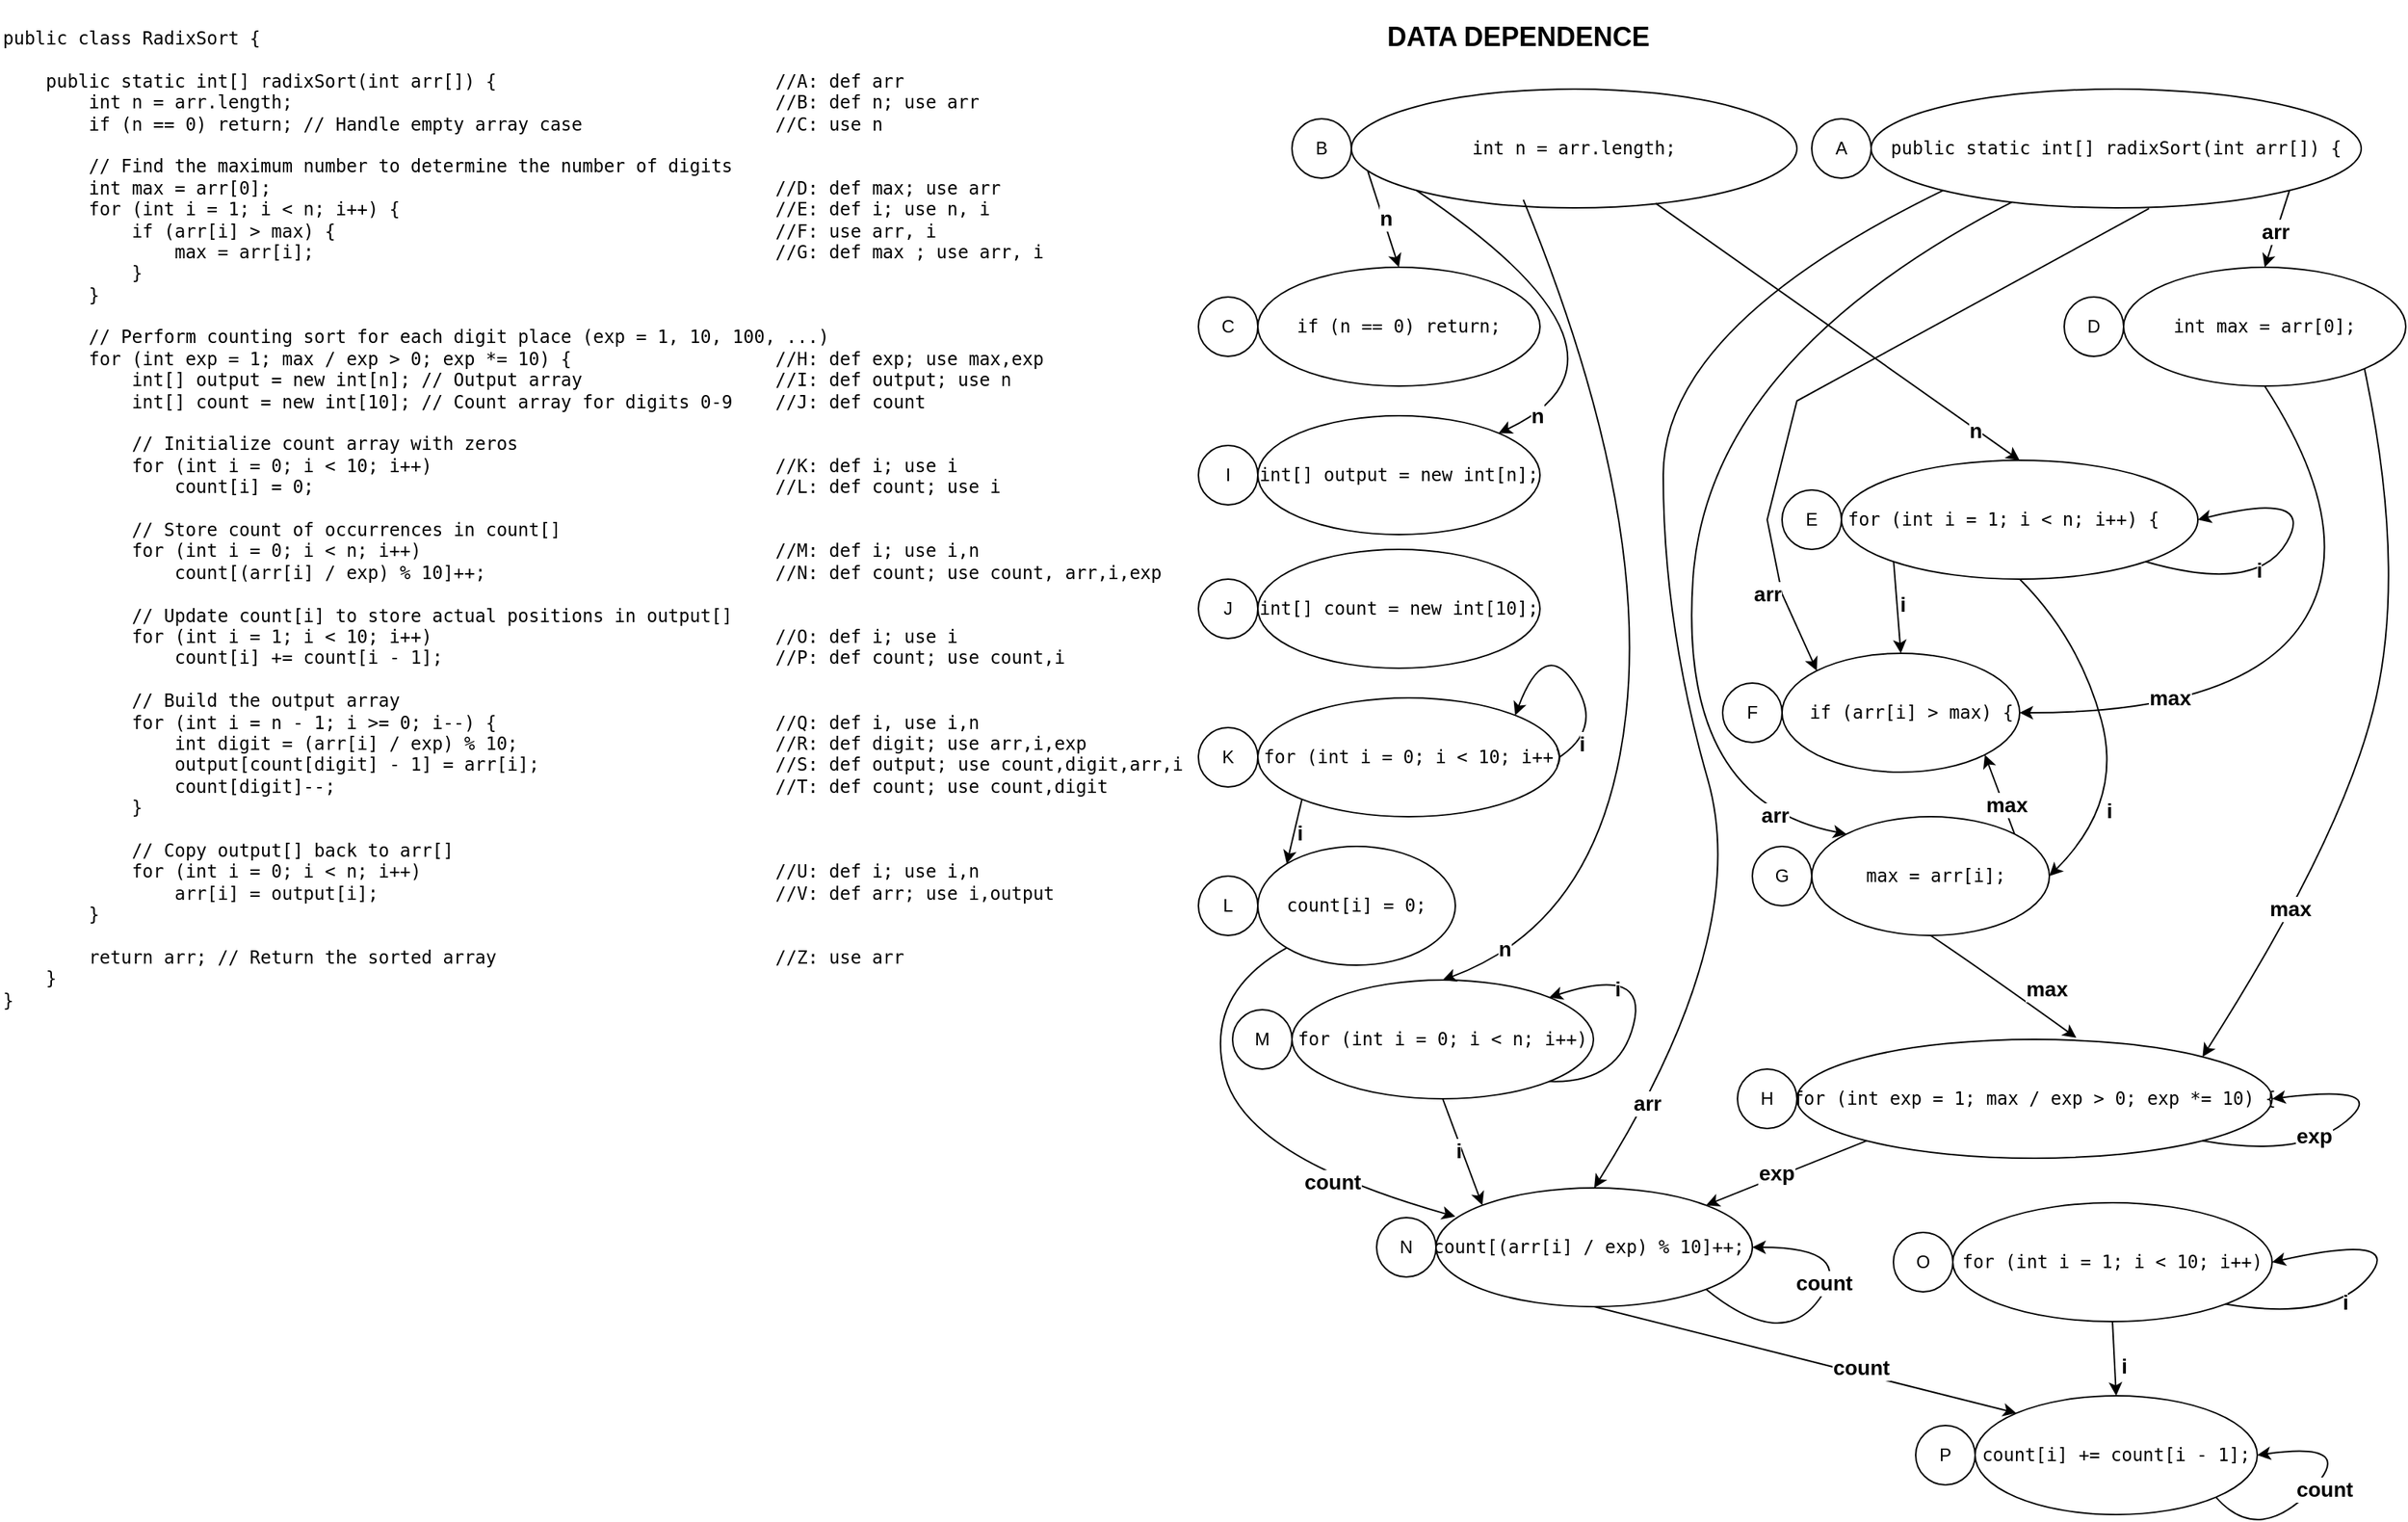 <mxfile version="26.2.3">
  <diagram name="Pagina-1" id="IpRWa3jcy0147Zh6d9rQ">
    <mxGraphModel dx="1680" dy="916" grid="1" gridSize="10" guides="1" tooltips="1" connect="1" arrows="1" fold="1" page="1" pageScale="1" pageWidth="827" pageHeight="1169" math="0" shadow="0">
      <root>
        <mxCell id="0" />
        <mxCell id="1" parent="0" />
        <mxCell id="yl5XS7yj3IDsIzwmvnov-1" value="&lt;pre id=&quot;yui_3_18_1_1_1743842538325_100&quot;&gt;&lt;code class=&quot;language-java&quot;&gt;public class RadixSort {&lt;br&gt;&lt;br&gt;    public static int[] radixSort(int arr[]) {&lt;span style=&quot;white-space: pre;&quot;&gt;&#x9;&lt;/span&gt;&lt;span style=&quot;white-space: pre;&quot;&gt;&#x9;&lt;/span&gt;&lt;span style=&quot;white-space: pre;&quot;&gt;&#x9;&lt;/span&gt;&lt;span style=&quot;white-space: pre;&quot;&gt;&#x9;&lt;/span&gt;//A: def arr&lt;br&gt;        int n = arr.length;&lt;span style=&quot;white-space: pre;&quot;&gt;&#x9;&lt;/span&gt;&lt;span style=&quot;white-space: pre;&quot;&gt;&#x9;&lt;span style=&quot;white-space: pre;&quot;&gt;&#x9;&lt;/span&gt;&lt;/span&gt;&lt;span style=&quot;white-space: pre;&quot;&gt;&#x9;&lt;/span&gt;&lt;span style=&quot;white-space: pre;&quot;&gt;&#x9;&lt;/span&gt;&lt;span style=&quot;white-space: pre;&quot;&gt;&#x9;&lt;/span&gt;&lt;span style=&quot;white-space: pre;&quot;&gt;//B: def n; use arr&lt;/span&gt;&lt;br&gt;        if (n == 0) return; // Handle empty array case&lt;span style=&quot;white-space: pre;&quot;&gt;&#x9;&lt;/span&gt;&lt;span style=&quot;white-space: pre;&quot;&gt;&#x9;&lt;/span&gt;&lt;span style=&quot;white-space: pre;&quot;&gt;&#x9;&lt;/span&gt;//C: use n&lt;br&gt;&lt;br&gt;        // Find the maximum number to determine the number of digits&lt;br&gt;        int max = arr[0];&lt;span style=&quot;white-space: pre;&quot;&gt;&#x9;&lt;/span&gt;&lt;span style=&quot;white-space: pre;&quot;&gt;&#x9;&lt;/span&gt;&lt;span style=&quot;white-space: pre;&quot;&gt;&#x9;&lt;/span&gt;&lt;span style=&quot;white-space: pre;&quot;&gt;&#x9;&lt;/span&gt;&lt;span style=&quot;white-space: pre;&quot;&gt;&#x9;&lt;/span&gt;&lt;span style=&quot;white-space: pre;&quot;&gt;&#x9;//&lt;/span&gt;D: def max; use arr&lt;br&gt;        for (int i = 1; i &amp;lt; n; i++) {&lt;span style=&quot;white-space: pre;&quot;&gt;&#x9;&lt;/span&gt;&lt;span style=&quot;white-space: pre;&quot;&gt;&#x9;&lt;/span&gt;&lt;span style=&quot;white-space: pre;&quot;&gt;&#x9;&lt;/span&gt;&lt;span style=&quot;white-space: pre;&quot;&gt;&#x9;&lt;/span&gt;&lt;span style=&quot;white-space: pre;&quot;&gt;&#x9;&lt;/span&gt;//E: def i; use n, i&lt;br&gt;            if (arr[i] &amp;gt; max) {&lt;span style=&quot;white-space: pre;&quot;&gt;&#x9;&lt;/span&gt;&lt;span style=&quot;white-space: pre;&quot;&gt;&#x9;&lt;/span&gt;&lt;span style=&quot;white-space: pre;&quot;&gt;&#x9;&lt;/span&gt;&lt;span style=&quot;white-space: pre;&quot;&gt;&#x9;&lt;/span&gt;&lt;span style=&quot;white-space: pre;&quot;&gt;&#x9;&lt;/span&gt;&lt;span style=&quot;white-space: pre;&quot;&gt;&#x9;&lt;/span&gt;//F: use arr, i&lt;br&gt;                max = arr[i];&lt;span style=&quot;white-space: pre;&quot;&gt;&#x9;&lt;/span&gt;&lt;span style=&quot;white-space: pre;&quot;&gt;&#x9;&lt;/span&gt;&lt;span style=&quot;white-space: pre;&quot;&gt;&#x9;&lt;/span&gt;&lt;span style=&quot;white-space: pre;&quot;&gt;&#x9;&lt;/span&gt;&lt;span style=&quot;white-space: pre;&quot;&gt;&#x9;&lt;/span&gt;&lt;span style=&quot;white-space: pre;&quot;&gt;&#x9;&lt;/span&gt;//G: def max ; use arr, i&lt;br&gt;            }&lt;br&gt;        }&lt;br&gt;&lt;br&gt;        // Perform counting sort for each digit place (exp = 1, 10, 100, ...)&lt;br&gt;        for (int exp = 1; max / exp &amp;gt; 0; exp *= 10) {&lt;span style=&quot;white-space: pre;&quot;&gt;&#x9;&lt;/span&gt;&lt;span style=&quot;white-space: pre;&quot;&gt;&#x9;&lt;/span&gt;&lt;span style=&quot;white-space: pre;&quot;&gt;&#x9;&lt;/span&gt;&lt;span style=&quot;white-space: pre;&quot;&gt;//&lt;/span&gt;H: def exp; use max,exp&lt;br&gt;            int[] output = new int[n]; // Output array&lt;span style=&quot;white-space: pre;&quot;&gt;&#x9;&lt;/span&gt;&lt;span style=&quot;white-space: pre;&quot;&gt;&#x9;&lt;/span&gt;&lt;span style=&quot;white-space: pre;&quot;&gt;&#x9;&lt;/span&gt;//I: def output; use n&lt;br&gt;            int[] count = new int[10]; // Count array for digits 0-9&lt;span style=&quot;white-space: pre;&quot;&gt;&#x9;&lt;/span&gt;//J: def count&lt;br&gt;&lt;br&gt;            // Initialize count array with zeros&lt;br&gt;            for (int i = 0; i &amp;lt; 10; i++)&lt;span style=&quot;white-space: pre;&quot;&gt;&#x9;&lt;/span&gt;&lt;span style=&quot;white-space: pre;&quot;&gt;&#x9;&lt;/span&gt;&lt;span style=&quot;white-space: pre;&quot;&gt;&#x9;&lt;/span&gt;&lt;span style=&quot;white-space: pre;&quot;&gt;&#x9;&lt;/span&gt;//K: def i; use i&lt;br&gt;                count[i] = 0;&lt;span style=&quot;white-space: pre;&quot;&gt;&#x9;&lt;/span&gt;&lt;span style=&quot;white-space: pre;&quot;&gt;&#x9;&lt;/span&gt;&lt;span style=&quot;white-space: pre;&quot;&gt;&#x9;&lt;/span&gt;&lt;span style=&quot;white-space: pre;&quot;&gt;&#x9;&lt;/span&gt;&lt;span style=&quot;white-space: pre;&quot;&gt;&#x9;&lt;/span&gt;&lt;span style=&quot;white-space: pre;&quot;&gt;&#x9;&lt;/span&gt;//L: def count; use i&lt;br&gt;&lt;br&gt;            // Store count of occurrences in count[]&lt;br&gt;            for (int i = 0; i &amp;lt; n; i++)&lt;span style=&quot;white-space: pre;&quot;&gt;&#x9;&lt;/span&gt;&lt;span style=&quot;white-space: pre;&quot;&gt;&#x9;&lt;/span&gt;&lt;span style=&quot;white-space: pre;&quot;&gt;&#x9;&lt;/span&gt;&lt;span style=&quot;white-space: pre;&quot;&gt;&#x9;&lt;/span&gt;&lt;span style=&quot;white-space: pre;&quot;&gt;&#x9;&lt;/span&gt;//M: def i; use i,n&lt;br&gt;                count[(arr[i] / exp) % 10]++;&lt;span style=&quot;white-space: pre;&quot;&gt;&#x9;&lt;/span&gt;&lt;span style=&quot;white-space: pre;&quot;&gt;&#x9;&lt;/span&gt;&lt;span style=&quot;white-space: pre;&quot;&gt;&#x9;&lt;/span&gt;&lt;span style=&quot;white-space: pre;&quot;&gt;&#x9;&lt;/span&gt;//N: def count; use count, arr,i,exp&lt;br&gt;&lt;br&gt;            // Update count[i] to store actual positions in output[]&lt;br&gt;            for (int i = 1; i &amp;lt; 10; i++)&lt;span style=&quot;white-space: pre;&quot;&gt;&#x9;&lt;/span&gt;&lt;span style=&quot;white-space: pre;&quot;&gt;&#x9;&lt;/span&gt;&lt;span style=&quot;white-space: pre;&quot;&gt;&#x9;&lt;/span&gt;&lt;span style=&quot;white-space: pre;&quot;&gt;&#x9;&lt;/span&gt;//O: def i; use i&lt;br&gt;                count[i] += count[i - 1];&lt;span style=&quot;white-space: pre;&quot;&gt;&#x9;&lt;/span&gt;&lt;span style=&quot;white-space: pre;&quot;&gt;&#x9;&lt;/span&gt;&lt;span style=&quot;white-space: pre;&quot;&gt;&#x9;&lt;/span&gt;&lt;span style=&quot;white-space: pre;&quot;&gt;&#x9;&lt;/span&gt;//P: def count; use count,i&lt;br&gt;&lt;br&gt;            // Build the output array&lt;br&gt;            for (int i = n - 1; i &amp;gt;= 0; i--) {&lt;span style=&quot;white-space: pre;&quot;&gt;&#x9;&lt;/span&gt;&lt;span style=&quot;white-space: pre;&quot;&gt;&#x9;&lt;/span&gt;&lt;span style=&quot;white-space: pre;&quot;&gt;&#x9;&lt;/span&gt;&lt;span style=&quot;white-space: pre;&quot;&gt;&#x9;&lt;/span&gt;//Q: def i, use i,n&lt;br&gt;                int digit = (arr[i] / exp) % 10;&lt;span style=&quot;white-space: pre;&quot;&gt;&#x9;&lt;/span&gt;&lt;span style=&quot;white-space: pre;&quot;&gt;&#x9;&lt;/span&gt;&lt;span style=&quot;white-space: pre;&quot;&gt;&#x9;&lt;/span&gt;//R: def digit; use arr,i,exp&lt;br&gt;                output[count[digit] - 1] = arr[i];&lt;span style=&quot;white-space: pre;&quot;&gt;&#x9;&lt;/span&gt;&lt;span style=&quot;white-space: pre;&quot;&gt;&#x9;&lt;/span&gt;&lt;span style=&quot;white-space: pre;&quot;&gt;&#x9;&lt;/span&gt;//S: def output; use count,digit,arr,i&lt;br&gt;                count[digit]--;&lt;span style=&quot;white-space: pre;&quot;&gt;&#x9;&lt;/span&gt;&lt;span style=&quot;white-space: pre;&quot;&gt;&#x9;&lt;/span&gt;&lt;span style=&quot;white-space: pre;&quot;&gt;&#x9;&lt;/span&gt;&lt;span style=&quot;white-space: pre;&quot;&gt;&#x9;&lt;/span&gt;&lt;span style=&quot;white-space: pre;&quot;&gt;&#x9;&lt;/span&gt;&lt;span style=&quot;white-space: pre;&quot;&gt;&#x9;&lt;/span&gt;//T: def count; use count,digit&lt;br&gt;            }&lt;br&gt;&lt;br&gt;            // Copy output[] back to arr[]&lt;br&gt;            for (int i = 0; i &amp;lt; n; i++)&lt;span style=&quot;white-space: pre;&quot;&gt;&#x9;&lt;/span&gt;&lt;span style=&quot;white-space: pre;&quot;&gt;&#x9;&lt;/span&gt;&lt;span style=&quot;white-space: pre;&quot;&gt;&#x9;&lt;/span&gt;&lt;span style=&quot;white-space: pre;&quot;&gt;&#x9;&lt;/span&gt;&lt;span style=&quot;white-space: pre;&quot;&gt;&#x9;&lt;/span&gt;//U: def i; use i,n&lt;br&gt;                arr[i] = output[i];&lt;span style=&quot;white-space: pre;&quot;&gt;&#x9;&lt;/span&gt;&lt;span style=&quot;white-space: pre;&quot;&gt;&#x9;&lt;/span&gt;&lt;span style=&quot;white-space: pre;&quot;&gt;&#x9;&lt;/span&gt;&lt;span style=&quot;white-space: pre;&quot;&gt;&#x9;&lt;/span&gt;&lt;span style=&quot;white-space: pre;&quot;&gt;&#x9;&lt;/span&gt;//V: def arr; use i,output&lt;br&gt;        }&lt;br&gt;        &lt;br&gt;        return arr; // Return the sorted array&lt;span style=&quot;white-space: pre;&quot;&gt;&#x9;&lt;/span&gt;&lt;span style=&quot;white-space: pre;&quot;&gt;&#x9;&lt;/span&gt;&lt;span style=&quot;white-space: pre;&quot;&gt;&#x9;&lt;/span&gt;&lt;span style=&quot;white-space: pre;&quot;&gt;&#x9;&lt;/span&gt;//Z: use arr&lt;br&gt;    }&lt;br&gt;}&lt;/code&gt;&lt;/pre&gt;" style="text;html=1;whiteSpace=wrap;overflow=hidden;rounded=0;" vertex="1" parent="1">
          <mxGeometry x="20" y="20" width="800" height="700" as="geometry" />
        </mxCell>
        <mxCell id="yl5XS7yj3IDsIzwmvnov-2" value="&lt;pre id=&quot;yui_3_18_1_1_1743842538325_100&quot;&gt;&lt;code class=&quot;language-java&quot;&gt;int n = arr.length;&lt;/code&gt;&lt;/pre&gt;" style="ellipse;whiteSpace=wrap;html=1;" vertex="1" parent="1">
          <mxGeometry x="930" y="80" width="300" height="80" as="geometry" />
        </mxCell>
        <mxCell id="yl5XS7yj3IDsIzwmvnov-3" value="B" style="ellipse;whiteSpace=wrap;html=1;" vertex="1" parent="1">
          <mxGeometry x="890" y="100" width="40" height="40" as="geometry" />
        </mxCell>
        <mxCell id="yl5XS7yj3IDsIzwmvnov-4" value="&lt;b&gt;&lt;font style=&quot;font-size: 18px;&quot;&gt;&amp;nbsp;DATA DEPENDENCE&lt;/font&gt;&lt;/b&gt;" style="text;html=1;align=center;verticalAlign=middle;whiteSpace=wrap;rounded=0;" vertex="1" parent="1">
          <mxGeometry x="910" y="30" width="260" height="30" as="geometry" />
        </mxCell>
        <mxCell id="yl5XS7yj3IDsIzwmvnov-5" value="&lt;pre id=&quot;yui_3_18_1_1_1743842538325_100&quot;&gt;&lt;code class=&quot;language-java&quot;&gt;if (n == 0) return;&lt;/code&gt;&lt;/pre&gt;" style="ellipse;whiteSpace=wrap;html=1;" vertex="1" parent="1">
          <mxGeometry x="867" y="200" width="190" height="80" as="geometry" />
        </mxCell>
        <mxCell id="yl5XS7yj3IDsIzwmvnov-6" value="C" style="ellipse;whiteSpace=wrap;html=1;" vertex="1" parent="1">
          <mxGeometry x="827" y="220" width="40" height="40" as="geometry" />
        </mxCell>
        <mxCell id="yl5XS7yj3IDsIzwmvnov-7" value="" style="endArrow=classic;html=1;rounded=0;exitX=0.037;exitY=0.693;exitDx=0;exitDy=0;entryX=0.5;entryY=0;entryDx=0;entryDy=0;fontSize=14;exitPerimeter=0;" edge="1" parent="1" source="yl5XS7yj3IDsIzwmvnov-2" target="yl5XS7yj3IDsIzwmvnov-5">
          <mxGeometry width="50" height="50" relative="1" as="geometry">
            <mxPoint x="860" y="420" as="sourcePoint" />
            <mxPoint x="910" y="370" as="targetPoint" />
          </mxGeometry>
        </mxCell>
        <mxCell id="yl5XS7yj3IDsIzwmvnov-9" value="&lt;div&gt;&lt;b&gt;n&lt;/b&gt;&lt;/div&gt;" style="edgeLabel;html=1;align=center;verticalAlign=middle;resizable=0;points=[];fontSize=14;" vertex="1" connectable="0" parent="yl5XS7yj3IDsIzwmvnov-7">
          <mxGeometry x="-0.034" y="2" relative="1" as="geometry">
            <mxPoint y="1" as="offset" />
          </mxGeometry>
        </mxCell>
        <mxCell id="yl5XS7yj3IDsIzwmvnov-11" value="&lt;pre id=&quot;yui_3_18_1_1_1743842538325_100&quot;&gt;&lt;code class=&quot;language-java&quot;&gt;int max = arr[0];&lt;/code&gt;&lt;/pre&gt;" style="ellipse;whiteSpace=wrap;html=1;" vertex="1" parent="1">
          <mxGeometry x="1450" y="200" width="190" height="80" as="geometry" />
        </mxCell>
        <mxCell id="yl5XS7yj3IDsIzwmvnov-12" value="D" style="ellipse;whiteSpace=wrap;html=1;" vertex="1" parent="1">
          <mxGeometry x="1410" y="220" width="40" height="40" as="geometry" />
        </mxCell>
        <mxCell id="yl5XS7yj3IDsIzwmvnov-16" value="" style="endArrow=classic;html=1;rounded=0;exitX=1;exitY=1;exitDx=0;exitDy=0;entryX=0.5;entryY=0;entryDx=0;entryDy=0;" edge="1" parent="1" source="yl5XS7yj3IDsIzwmvnov-80" target="yl5XS7yj3IDsIzwmvnov-11">
          <mxGeometry width="50" height="50" relative="1" as="geometry">
            <mxPoint x="860" y="420" as="sourcePoint" />
            <mxPoint x="910" y="370" as="targetPoint" />
          </mxGeometry>
        </mxCell>
        <mxCell id="yl5XS7yj3IDsIzwmvnov-17" value="&lt;b&gt;arr&lt;/b&gt;" style="edgeLabel;html=1;align=center;verticalAlign=middle;resizable=0;points=[];fontSize=14;" vertex="1" connectable="0" parent="yl5XS7yj3IDsIzwmvnov-16">
          <mxGeometry x="0.032" y="-1" relative="1" as="geometry">
            <mxPoint y="1" as="offset" />
          </mxGeometry>
        </mxCell>
        <mxCell id="yl5XS7yj3IDsIzwmvnov-18" value="&lt;pre id=&quot;yui_3_18_1_1_1743842538325_100&quot;&gt;&lt;code class=&quot;language-java&quot;&gt;for (int i = 1; i &amp;lt; n; i++) {&lt;span style=&quot;white-space: pre;&quot;&gt;&#x9;&lt;/span&gt;&lt;/code&gt;&lt;/pre&gt;" style="ellipse;whiteSpace=wrap;html=1;" vertex="1" parent="1">
          <mxGeometry x="1260" y="330" width="240" height="80" as="geometry" />
        </mxCell>
        <mxCell id="yl5XS7yj3IDsIzwmvnov-19" value="E" style="ellipse;whiteSpace=wrap;html=1;" vertex="1" parent="1">
          <mxGeometry x="1220" y="350" width="40" height="40" as="geometry" />
        </mxCell>
        <mxCell id="yl5XS7yj3IDsIzwmvnov-20" value="" style="endArrow=classic;html=1;rounded=0;exitX=0.683;exitY=0.962;exitDx=0;exitDy=0;exitPerimeter=0;entryX=0.5;entryY=0;entryDx=0;entryDy=0;" edge="1" parent="1" source="yl5XS7yj3IDsIzwmvnov-2" target="yl5XS7yj3IDsIzwmvnov-18">
          <mxGeometry width="50" height="50" relative="1" as="geometry">
            <mxPoint x="860" y="420" as="sourcePoint" />
            <mxPoint x="910" y="370" as="targetPoint" />
          </mxGeometry>
        </mxCell>
        <mxCell id="yl5XS7yj3IDsIzwmvnov-21" value="n" style="edgeLabel;html=1;align=center;verticalAlign=middle;resizable=0;points=[];fontStyle=1;fontSize=14;" vertex="1" connectable="0" parent="yl5XS7yj3IDsIzwmvnov-20">
          <mxGeometry x="0.317" y="2" relative="1" as="geometry">
            <mxPoint x="52" y="41" as="offset" />
          </mxGeometry>
        </mxCell>
        <mxCell id="yl5XS7yj3IDsIzwmvnov-22" value="" style="curved=1;endArrow=classic;html=1;rounded=0;exitX=1;exitY=1;exitDx=0;exitDy=0;entryX=1;entryY=0.5;entryDx=0;entryDy=0;" edge="1" parent="1" source="yl5XS7yj3IDsIzwmvnov-18" target="yl5XS7yj3IDsIzwmvnov-18">
          <mxGeometry width="50" height="50" relative="1" as="geometry">
            <mxPoint x="860" y="420" as="sourcePoint" />
            <mxPoint x="910" y="370" as="targetPoint" />
            <Array as="points">
              <mxPoint x="1540" y="420" />
              <mxPoint x="1580" y="350" />
            </Array>
          </mxGeometry>
        </mxCell>
        <mxCell id="yl5XS7yj3IDsIzwmvnov-23" value="&lt;b&gt;i&lt;/b&gt;" style="edgeLabel;html=1;align=center;verticalAlign=middle;resizable=0;points=[];fontSize=14;" vertex="1" connectable="0" parent="yl5XS7yj3IDsIzwmvnov-22">
          <mxGeometry x="-0.223" y="8" relative="1" as="geometry">
            <mxPoint y="1" as="offset" />
          </mxGeometry>
        </mxCell>
        <mxCell id="yl5XS7yj3IDsIzwmvnov-24" value="&lt;pre id=&quot;yui_3_18_1_1_1743842538325_100&quot;&gt;&lt;code class=&quot;language-java&quot;&gt;  if (arr[i] &amp;gt; max) {&lt;/code&gt;&lt;/pre&gt;" style="ellipse;whiteSpace=wrap;html=1;" vertex="1" parent="1">
          <mxGeometry x="1220" y="460" width="160" height="80" as="geometry" />
        </mxCell>
        <mxCell id="yl5XS7yj3IDsIzwmvnov-25" value="F" style="ellipse;whiteSpace=wrap;html=1;" vertex="1" parent="1">
          <mxGeometry x="1180" y="480" width="40" height="40" as="geometry" />
        </mxCell>
        <mxCell id="yl5XS7yj3IDsIzwmvnov-26" value="" style="endArrow=classic;html=1;rounded=0;exitX=0;exitY=1;exitDx=0;exitDy=0;entryX=0.5;entryY=0;entryDx=0;entryDy=0;" edge="1" parent="1" source="yl5XS7yj3IDsIzwmvnov-18" target="yl5XS7yj3IDsIzwmvnov-24">
          <mxGeometry width="50" height="50" relative="1" as="geometry">
            <mxPoint x="1270" y="330" as="sourcePoint" />
            <mxPoint x="1320" y="280" as="targetPoint" />
          </mxGeometry>
        </mxCell>
        <mxCell id="yl5XS7yj3IDsIzwmvnov-27" value="&lt;font style=&quot;font-size: 14px;&quot;&gt;&lt;b&gt;i&lt;/b&gt;&lt;/font&gt;" style="edgeLabel;html=1;align=center;verticalAlign=middle;resizable=0;points=[];" vertex="1" connectable="0" parent="yl5XS7yj3IDsIzwmvnov-26">
          <mxGeometry x="-0.074" y="3" relative="1" as="geometry">
            <mxPoint as="offset" />
          </mxGeometry>
        </mxCell>
        <mxCell id="yl5XS7yj3IDsIzwmvnov-28" value="" style="endArrow=classic;html=1;rounded=0;exitX=0.567;exitY=1.006;exitDx=0;exitDy=0;exitPerimeter=0;entryX=0;entryY=0;entryDx=0;entryDy=0;" edge="1" parent="1" source="yl5XS7yj3IDsIzwmvnov-80" target="yl5XS7yj3IDsIzwmvnov-24">
          <mxGeometry width="50" height="50" relative="1" as="geometry">
            <mxPoint x="1270" y="330" as="sourcePoint" />
            <mxPoint x="1320" y="280" as="targetPoint" />
            <Array as="points">
              <mxPoint x="1230" y="290" />
              <mxPoint x="1210" y="370" />
              <mxPoint x="1220" y="420" />
            </Array>
          </mxGeometry>
        </mxCell>
        <mxCell id="yl5XS7yj3IDsIzwmvnov-30" value="&lt;b&gt;&lt;font style=&quot;font-size: 14px;&quot;&gt;arr&lt;/font&gt;&lt;/b&gt;" style="edgeLabel;html=1;align=center;verticalAlign=middle;resizable=0;points=[];" vertex="1" connectable="0" parent="yl5XS7yj3IDsIzwmvnov-28">
          <mxGeometry x="-0.115" y="1" relative="1" as="geometry">
            <mxPoint x="-79" y="161" as="offset" />
          </mxGeometry>
        </mxCell>
        <mxCell id="yl5XS7yj3IDsIzwmvnov-31" value="" style="curved=1;endArrow=classic;html=1;rounded=0;exitX=0.5;exitY=1;exitDx=0;exitDy=0;entryX=1;entryY=0.5;entryDx=0;entryDy=0;" edge="1" parent="1" source="yl5XS7yj3IDsIzwmvnov-11" target="yl5XS7yj3IDsIzwmvnov-24">
          <mxGeometry width="50" height="50" relative="1" as="geometry">
            <mxPoint x="1270" y="330" as="sourcePoint" />
            <mxPoint x="1320" y="280" as="targetPoint" />
            <Array as="points">
              <mxPoint x="1610" y="380" />
              <mxPoint x="1530" y="500" />
            </Array>
          </mxGeometry>
        </mxCell>
        <mxCell id="yl5XS7yj3IDsIzwmvnov-32" value="&lt;b&gt;&lt;font style=&quot;font-size: 14px;&quot;&gt;max&lt;/font&gt;&lt;/b&gt;" style="edgeLabel;html=1;align=center;verticalAlign=middle;resizable=0;points=[];" vertex="1" connectable="0" parent="yl5XS7yj3IDsIzwmvnov-31">
          <mxGeometry x="0.756" y="1" relative="1" as="geometry">
            <mxPoint x="50" y="-11" as="offset" />
          </mxGeometry>
        </mxCell>
        <mxCell id="yl5XS7yj3IDsIzwmvnov-33" value="&lt;pre id=&quot;yui_3_18_1_1_1743842538325_100&quot;&gt;&lt;code class=&quot;language-java&quot;&gt; max = arr[i];&lt;/code&gt;&lt;/pre&gt;" style="ellipse;whiteSpace=wrap;html=1;" vertex="1" parent="1">
          <mxGeometry x="1240" y="570" width="160" height="80" as="geometry" />
        </mxCell>
        <mxCell id="yl5XS7yj3IDsIzwmvnov-34" value="G" style="ellipse;whiteSpace=wrap;html=1;" vertex="1" parent="1">
          <mxGeometry x="1200" y="590" width="40" height="40" as="geometry" />
        </mxCell>
        <mxCell id="yl5XS7yj3IDsIzwmvnov-35" value="" style="endArrow=classic;html=1;rounded=0;exitX=1;exitY=0;exitDx=0;exitDy=0;entryX=1;entryY=1;entryDx=0;entryDy=0;" edge="1" parent="1" source="yl5XS7yj3IDsIzwmvnov-33" target="yl5XS7yj3IDsIzwmvnov-24">
          <mxGeometry width="50" height="50" relative="1" as="geometry">
            <mxPoint x="1250" y="410" as="sourcePoint" />
            <mxPoint x="1300" y="360" as="targetPoint" />
          </mxGeometry>
        </mxCell>
        <mxCell id="yl5XS7yj3IDsIzwmvnov-36" value="&lt;font style=&quot;font-size: 14px;&quot;&gt;&lt;b&gt;max&lt;/b&gt;&lt;/font&gt;" style="edgeLabel;html=1;align=center;verticalAlign=middle;resizable=0;points=[];" vertex="1" connectable="0" parent="yl5XS7yj3IDsIzwmvnov-35">
          <mxGeometry x="-0.258" y="-2" relative="1" as="geometry">
            <mxPoint as="offset" />
          </mxGeometry>
        </mxCell>
        <mxCell id="yl5XS7yj3IDsIzwmvnov-37" value="" style="curved=1;endArrow=classic;html=1;rounded=0;exitX=0.5;exitY=1;exitDx=0;exitDy=0;entryX=1;entryY=0.5;entryDx=0;entryDy=0;" edge="1" parent="1" source="yl5XS7yj3IDsIzwmvnov-18" target="yl5XS7yj3IDsIzwmvnov-33">
          <mxGeometry width="50" height="50" relative="1" as="geometry">
            <mxPoint x="1250" y="410" as="sourcePoint" />
            <mxPoint x="1300" y="360" as="targetPoint" />
            <Array as="points">
              <mxPoint x="1420" y="450" />
              <mxPoint x="1450" y="560" />
            </Array>
          </mxGeometry>
        </mxCell>
        <mxCell id="yl5XS7yj3IDsIzwmvnov-38" value="&lt;font style=&quot;font-size: 14px;&quot;&gt;&lt;b&gt;i&lt;/b&gt;&lt;/font&gt;" style="edgeLabel;html=1;align=center;verticalAlign=middle;resizable=0;points=[];" vertex="1" connectable="0" parent="yl5XS7yj3IDsIzwmvnov-37">
          <mxGeometry x="0.51" y="-3" relative="1" as="geometry">
            <mxPoint as="offset" />
          </mxGeometry>
        </mxCell>
        <mxCell id="yl5XS7yj3IDsIzwmvnov-39" value="" style="curved=1;endArrow=classic;html=1;rounded=0;exitX=0.303;exitY=0.918;exitDx=0;exitDy=0;exitPerimeter=0;entryX=0;entryY=0;entryDx=0;entryDy=0;" edge="1" parent="1" source="yl5XS7yj3IDsIzwmvnov-80" target="yl5XS7yj3IDsIzwmvnov-33">
          <mxGeometry width="50" height="50" relative="1" as="geometry">
            <mxPoint x="1250" y="450" as="sourcePoint" />
            <mxPoint x="1300" y="400" as="targetPoint" />
            <Array as="points">
              <mxPoint x="1170" y="260" />
              <mxPoint x="1150" y="560" />
            </Array>
          </mxGeometry>
        </mxCell>
        <mxCell id="yl5XS7yj3IDsIzwmvnov-40" value="&lt;b&gt;&lt;font style=&quot;font-size: 14px;&quot;&gt;arr&lt;/font&gt;&lt;/b&gt;" style="edgeLabel;html=1;align=center;verticalAlign=middle;resizable=0;points=[];" vertex="1" connectable="0" parent="yl5XS7yj3IDsIzwmvnov-39">
          <mxGeometry x="0.844" y="4" relative="1" as="geometry">
            <mxPoint as="offset" />
          </mxGeometry>
        </mxCell>
        <mxCell id="yl5XS7yj3IDsIzwmvnov-42" value="&lt;pre id=&quot;yui_3_18_1_1_1743842538325_100&quot;&gt;&lt;code class=&quot;language-java&quot;&gt;for (int exp = 1; max / exp &amp;gt; 0; exp *= 10) {&lt;/code&gt;&lt;/pre&gt;" style="ellipse;whiteSpace=wrap;html=1;" vertex="1" parent="1">
          <mxGeometry x="1230" y="720" width="320" height="80" as="geometry" />
        </mxCell>
        <mxCell id="yl5XS7yj3IDsIzwmvnov-43" value="H" style="ellipse;whiteSpace=wrap;html=1;" vertex="1" parent="1">
          <mxGeometry x="1190" y="740" width="40" height="40" as="geometry" />
        </mxCell>
        <mxCell id="yl5XS7yj3IDsIzwmvnov-45" value="" style="curved=1;endArrow=classic;html=1;rounded=0;exitX=1;exitY=1;exitDx=0;exitDy=0;entryX=1;entryY=0.5;entryDx=0;entryDy=0;" edge="1" parent="1" source="yl5XS7yj3IDsIzwmvnov-42" target="yl5XS7yj3IDsIzwmvnov-42">
          <mxGeometry width="50" height="50" relative="1" as="geometry">
            <mxPoint x="1400" y="660" as="sourcePoint" />
            <mxPoint x="1450" y="610" as="targetPoint" />
            <Array as="points">
              <mxPoint x="1570" y="800" />
              <mxPoint x="1630" y="750" />
            </Array>
          </mxGeometry>
        </mxCell>
        <mxCell id="yl5XS7yj3IDsIzwmvnov-47" value="&lt;font style=&quot;font-size: 14px;&quot;&gt;&lt;b&gt;exp&lt;/b&gt;&lt;/font&gt;" style="edgeLabel;html=1;align=center;verticalAlign=middle;resizable=0;points=[];" vertex="1" connectable="0" parent="yl5XS7yj3IDsIzwmvnov-45">
          <mxGeometry x="-0.26" y="8" relative="1" as="geometry">
            <mxPoint y="1" as="offset" />
          </mxGeometry>
        </mxCell>
        <mxCell id="yl5XS7yj3IDsIzwmvnov-48" value="" style="curved=1;endArrow=classic;html=1;rounded=0;exitX=0.5;exitY=1;exitDx=0;exitDy=0;entryX=0.588;entryY=-0.014;entryDx=0;entryDy=0;entryPerimeter=0;" edge="1" parent="1" source="yl5XS7yj3IDsIzwmvnov-33" target="yl5XS7yj3IDsIzwmvnov-42">
          <mxGeometry width="50" height="50" relative="1" as="geometry">
            <mxPoint x="1080" y="590" as="sourcePoint" />
            <mxPoint x="1130" y="540" as="targetPoint" />
            <Array as="points">
              <mxPoint x="1350" y="670" />
            </Array>
          </mxGeometry>
        </mxCell>
        <mxCell id="yl5XS7yj3IDsIzwmvnov-49" value="&lt;font style=&quot;font-size: 14px;&quot;&gt;&lt;b&gt;max&lt;/b&gt;&lt;/font&gt;" style="edgeLabel;html=1;align=center;verticalAlign=middle;resizable=0;points=[];" vertex="1" connectable="0" parent="yl5XS7yj3IDsIzwmvnov-48">
          <mxGeometry x="0.505" y="6" relative="1" as="geometry">
            <mxPoint y="-11" as="offset" />
          </mxGeometry>
        </mxCell>
        <mxCell id="yl5XS7yj3IDsIzwmvnov-50" value="&lt;pre id=&quot;yui_3_18_1_1_1743842538325_100&quot;&gt;&lt;code class=&quot;language-java&quot;&gt;int[] output = new int[n];&lt;/code&gt;&lt;/pre&gt;" style="ellipse;whiteSpace=wrap;html=1;" vertex="1" parent="1">
          <mxGeometry x="867" y="300" width="190" height="80" as="geometry" />
        </mxCell>
        <mxCell id="yl5XS7yj3IDsIzwmvnov-51" value="I" style="ellipse;whiteSpace=wrap;html=1;" vertex="1" parent="1">
          <mxGeometry x="827" y="320" width="40" height="40" as="geometry" />
        </mxCell>
        <mxCell id="yl5XS7yj3IDsIzwmvnov-52" value="" style="curved=1;endArrow=classic;html=1;rounded=0;exitX=0;exitY=1;exitDx=0;exitDy=0;entryX=1;entryY=0;entryDx=0;entryDy=0;" edge="1" parent="1" source="yl5XS7yj3IDsIzwmvnov-2" target="yl5XS7yj3IDsIzwmvnov-50">
          <mxGeometry width="50" height="50" relative="1" as="geometry">
            <mxPoint x="930" y="400" as="sourcePoint" />
            <mxPoint x="980" y="350" as="targetPoint" />
            <Array as="points">
              <mxPoint x="1140" y="260" />
            </Array>
          </mxGeometry>
        </mxCell>
        <mxCell id="yl5XS7yj3IDsIzwmvnov-53" value="&lt;font style=&quot;font-size: 14px;&quot;&gt;&lt;b&gt;n&lt;/b&gt;&lt;/font&gt;" style="edgeLabel;html=1;align=center;verticalAlign=middle;resizable=0;points=[];" vertex="1" connectable="0" parent="yl5XS7yj3IDsIzwmvnov-52">
          <mxGeometry x="0.826" relative="1" as="geometry">
            <mxPoint as="offset" />
          </mxGeometry>
        </mxCell>
        <mxCell id="yl5XS7yj3IDsIzwmvnov-54" value="&lt;pre id=&quot;yui_3_18_1_1_1743842538325_100&quot;&gt;&lt;code class=&quot;language-java&quot;&gt;int[] count = new int[10];&lt;/code&gt;&lt;/pre&gt;" style="ellipse;whiteSpace=wrap;html=1;" vertex="1" parent="1">
          <mxGeometry x="867" y="390" width="190" height="80" as="geometry" />
        </mxCell>
        <mxCell id="yl5XS7yj3IDsIzwmvnov-55" value="J" style="ellipse;whiteSpace=wrap;html=1;" vertex="1" parent="1">
          <mxGeometry x="827" y="410" width="40" height="40" as="geometry" />
        </mxCell>
        <mxCell id="yl5XS7yj3IDsIzwmvnov-57" value="&lt;pre id=&quot;yui_3_18_1_1_1743842538325_100&quot;&gt;&lt;code class=&quot;language-java&quot;&gt; for (int i = 0; i &amp;lt; 10; i++)&lt;/code&gt;&lt;/pre&gt;" style="ellipse;whiteSpace=wrap;html=1;" vertex="1" parent="1">
          <mxGeometry x="867" y="490" width="203" height="80" as="geometry" />
        </mxCell>
        <mxCell id="yl5XS7yj3IDsIzwmvnov-58" value="K" style="ellipse;whiteSpace=wrap;html=1;" vertex="1" parent="1">
          <mxGeometry x="827" y="510" width="40" height="40" as="geometry" />
        </mxCell>
        <mxCell id="yl5XS7yj3IDsIzwmvnov-59" value="" style="curved=1;endArrow=classic;html=1;rounded=0;exitX=1;exitY=0.5;exitDx=0;exitDy=0;entryX=1;entryY=0;entryDx=0;entryDy=0;" edge="1" parent="1" source="yl5XS7yj3IDsIzwmvnov-57" target="yl5XS7yj3IDsIzwmvnov-57">
          <mxGeometry width="50" height="50" relative="1" as="geometry">
            <mxPoint x="1020" y="460" as="sourcePoint" />
            <mxPoint x="1070" y="410" as="targetPoint" />
            <Array as="points">
              <mxPoint x="1100" y="510" />
              <mxPoint x="1060" y="450" />
            </Array>
          </mxGeometry>
        </mxCell>
        <mxCell id="yl5XS7yj3IDsIzwmvnov-61" value="&lt;b&gt;&lt;font style=&quot;font-size: 14px;&quot;&gt;i&lt;/font&gt;&lt;/b&gt;" style="edgeLabel;html=1;align=center;verticalAlign=middle;resizable=0;points=[];" vertex="1" connectable="0" parent="yl5XS7yj3IDsIzwmvnov-59">
          <mxGeometry x="-0.785" relative="1" as="geometry">
            <mxPoint as="offset" />
          </mxGeometry>
        </mxCell>
        <mxCell id="yl5XS7yj3IDsIzwmvnov-62" value="&lt;pre id=&quot;yui_3_18_1_1_1743842538325_100&quot;&gt;&lt;code class=&quot;language-java&quot;&gt;count[i] = 0;&lt;/code&gt;&lt;/pre&gt;" style="ellipse;whiteSpace=wrap;html=1;" vertex="1" parent="1">
          <mxGeometry x="867" y="590" width="133" height="80" as="geometry" />
        </mxCell>
        <mxCell id="yl5XS7yj3IDsIzwmvnov-63" value="L" style="ellipse;whiteSpace=wrap;html=1;" vertex="1" parent="1">
          <mxGeometry x="827" y="610" width="40" height="40" as="geometry" />
        </mxCell>
        <mxCell id="yl5XS7yj3IDsIzwmvnov-64" value="" style="endArrow=classic;html=1;rounded=0;exitX=0;exitY=1;exitDx=0;exitDy=0;entryX=0;entryY=0;entryDx=0;entryDy=0;" edge="1" parent="1" source="yl5XS7yj3IDsIzwmvnov-57" target="yl5XS7yj3IDsIzwmvnov-62">
          <mxGeometry width="50" height="50" relative="1" as="geometry">
            <mxPoint x="930" y="520" as="sourcePoint" />
            <mxPoint x="980" y="470" as="targetPoint" />
          </mxGeometry>
        </mxCell>
        <mxCell id="yl5XS7yj3IDsIzwmvnov-65" value="&lt;font style=&quot;font-size: 14px;&quot;&gt;&lt;b&gt;i&lt;/b&gt;&lt;/font&gt;" style="edgeLabel;html=1;align=center;verticalAlign=middle;resizable=0;points=[];" vertex="1" connectable="0" parent="yl5XS7yj3IDsIzwmvnov-64">
          <mxGeometry x="-0.023" y="3" relative="1" as="geometry">
            <mxPoint as="offset" />
          </mxGeometry>
        </mxCell>
        <mxCell id="yl5XS7yj3IDsIzwmvnov-66" value="&lt;pre id=&quot;yui_3_18_1_1_1743842538325_100&quot;&gt;&lt;code class=&quot;language-java&quot;&gt;for (int i = 0; i &amp;lt; n; i++)&lt;/code&gt;&lt;/pre&gt;" style="ellipse;whiteSpace=wrap;html=1;" vertex="1" parent="1">
          <mxGeometry x="890" y="680" width="203" height="80" as="geometry" />
        </mxCell>
        <mxCell id="yl5XS7yj3IDsIzwmvnov-67" value="M" style="ellipse;whiteSpace=wrap;html=1;" vertex="1" parent="1">
          <mxGeometry x="850" y="700" width="40" height="40" as="geometry" />
        </mxCell>
        <mxCell id="yl5XS7yj3IDsIzwmvnov-68" value="" style="curved=1;endArrow=classic;html=1;rounded=0;exitX=1;exitY=1;exitDx=0;exitDy=0;entryX=1;entryY=0;entryDx=0;entryDy=0;" edge="1" parent="1" source="yl5XS7yj3IDsIzwmvnov-11" target="yl5XS7yj3IDsIzwmvnov-42">
          <mxGeometry width="50" height="50" relative="1" as="geometry">
            <mxPoint x="770" y="440" as="sourcePoint" />
            <mxPoint x="820" y="390" as="targetPoint" />
            <Array as="points">
              <mxPoint x="1640" y="400" />
              <mxPoint x="1600" y="580" />
            </Array>
          </mxGeometry>
        </mxCell>
        <mxCell id="yl5XS7yj3IDsIzwmvnov-69" value="&lt;font style=&quot;font-size: 14px;&quot;&gt;&lt;b&gt;max&lt;/b&gt;&lt;/font&gt;" style="edgeLabel;html=1;align=center;verticalAlign=middle;resizable=0;points=[];" vertex="1" connectable="0" parent="yl5XS7yj3IDsIzwmvnov-68">
          <mxGeometry x="0.536" y="-4" relative="1" as="geometry">
            <mxPoint as="offset" />
          </mxGeometry>
        </mxCell>
        <mxCell id="yl5XS7yj3IDsIzwmvnov-70" value="" style="curved=1;endArrow=classic;html=1;rounded=0;exitX=0.386;exitY=0.932;exitDx=0;exitDy=0;exitPerimeter=0;entryX=0.5;entryY=0;entryDx=0;entryDy=0;" edge="1" parent="1" source="yl5XS7yj3IDsIzwmvnov-2" target="yl5XS7yj3IDsIzwmvnov-66">
          <mxGeometry width="50" height="50" relative="1" as="geometry">
            <mxPoint x="770" y="440" as="sourcePoint" />
            <mxPoint x="820" y="390" as="targetPoint" />
            <Array as="points">
              <mxPoint x="1130" y="360" />
              <mxPoint x="1100" y="640" />
            </Array>
          </mxGeometry>
        </mxCell>
        <mxCell id="yl5XS7yj3IDsIzwmvnov-71" value="&lt;font style=&quot;font-size: 14px;&quot;&gt;&lt;b&gt;n&lt;/b&gt;&lt;/font&gt;" style="edgeLabel;html=1;align=center;verticalAlign=middle;resizable=0;points=[];" vertex="1" connectable="0" parent="yl5XS7yj3IDsIzwmvnov-70">
          <mxGeometry x="0.848" y="-5" relative="1" as="geometry">
            <mxPoint x="-1" as="offset" />
          </mxGeometry>
        </mxCell>
        <mxCell id="yl5XS7yj3IDsIzwmvnov-72" value="&lt;pre id=&quot;yui_3_18_1_1_1743842538325_100&quot;&gt;&lt;code class=&quot;language-java&quot;&gt; count[(arr[i] / exp) % 10]++;&lt;span style=&quot;white-space: pre;&quot;&gt;&#x9;&lt;/span&gt;&lt;/code&gt;&lt;/pre&gt;" style="ellipse;whiteSpace=wrap;html=1;" vertex="1" parent="1">
          <mxGeometry x="987" y="820" width="213" height="80" as="geometry" />
        </mxCell>
        <mxCell id="yl5XS7yj3IDsIzwmvnov-73" value="N" style="ellipse;whiteSpace=wrap;html=1;" vertex="1" parent="1">
          <mxGeometry x="947" y="840" width="40" height="40" as="geometry" />
        </mxCell>
        <mxCell id="yl5XS7yj3IDsIzwmvnov-74" value="" style="endArrow=classic;html=1;rounded=0;exitX=0.5;exitY=1;exitDx=0;exitDy=0;entryX=0;entryY=0;entryDx=0;entryDy=0;" edge="1" parent="1" source="yl5XS7yj3IDsIzwmvnov-66" target="yl5XS7yj3IDsIzwmvnov-72">
          <mxGeometry width="50" height="50" relative="1" as="geometry">
            <mxPoint x="770" y="530" as="sourcePoint" />
            <mxPoint x="820" y="480" as="targetPoint" />
          </mxGeometry>
        </mxCell>
        <mxCell id="yl5XS7yj3IDsIzwmvnov-75" value="&lt;font style=&quot;font-size: 14px;&quot;&gt;&lt;b&gt;i&lt;/b&gt;&lt;/font&gt;" style="edgeLabel;html=1;align=center;verticalAlign=middle;resizable=0;points=[];" vertex="1" connectable="0" parent="yl5XS7yj3IDsIzwmvnov-74">
          <mxGeometry x="-0.063" y="-2" relative="1" as="geometry">
            <mxPoint as="offset" />
          </mxGeometry>
        </mxCell>
        <mxCell id="yl5XS7yj3IDsIzwmvnov-76" value="" style="endArrow=classic;html=1;rounded=0;exitX=0;exitY=1;exitDx=0;exitDy=0;entryX=1;entryY=0;entryDx=0;entryDy=0;" edge="1" parent="1" source="yl5XS7yj3IDsIzwmvnov-42" target="yl5XS7yj3IDsIzwmvnov-72">
          <mxGeometry width="50" height="50" relative="1" as="geometry">
            <mxPoint x="770" y="670" as="sourcePoint" />
            <mxPoint x="820" y="620" as="targetPoint" />
          </mxGeometry>
        </mxCell>
        <mxCell id="yl5XS7yj3IDsIzwmvnov-77" value="&lt;font style=&quot;font-size: 14px;&quot;&gt;&lt;b&gt;exp&lt;/b&gt;&lt;/font&gt;" style="edgeLabel;html=1;align=center;verticalAlign=middle;resizable=0;points=[];" vertex="1" connectable="0" parent="yl5XS7yj3IDsIzwmvnov-76">
          <mxGeometry x="0.118" y="-3" relative="1" as="geometry">
            <mxPoint as="offset" />
          </mxGeometry>
        </mxCell>
        <mxCell id="yl5XS7yj3IDsIzwmvnov-78" value="" style="curved=1;endArrow=classic;html=1;rounded=0;exitX=0;exitY=1;exitDx=0;exitDy=0;entryX=0.5;entryY=0;entryDx=0;entryDy=0;" edge="1" parent="1" source="yl5XS7yj3IDsIzwmvnov-80" target="yl5XS7yj3IDsIzwmvnov-72">
          <mxGeometry width="50" height="50" relative="1" as="geometry">
            <mxPoint x="770" y="420" as="sourcePoint" />
            <mxPoint x="820" y="370" as="targetPoint" />
            <Array as="points">
              <mxPoint x="1140" y="240" />
              <mxPoint x="1140" y="440" />
              <mxPoint x="1200" y="650" />
            </Array>
          </mxGeometry>
        </mxCell>
        <mxCell id="yl5XS7yj3IDsIzwmvnov-79" value="&lt;font style=&quot;font-size: 14px;&quot;&gt;&lt;b&gt;arr&lt;/b&gt;&lt;/font&gt;" style="edgeLabel;html=1;align=center;verticalAlign=middle;resizable=0;points=[];" vertex="1" connectable="0" parent="yl5XS7yj3IDsIzwmvnov-78">
          <mxGeometry x="0.838" relative="1" as="geometry">
            <mxPoint as="offset" />
          </mxGeometry>
        </mxCell>
        <mxCell id="yl5XS7yj3IDsIzwmvnov-80" value="&lt;pre id=&quot;yui_3_18_1_1_1743842538325_100&quot;&gt;&lt;code class=&quot;language-java&quot;&gt;public static int[] radixSort(int arr[]) {&lt;/code&gt;&lt;/pre&gt;" style="ellipse;whiteSpace=wrap;html=1;" vertex="1" parent="1">
          <mxGeometry x="1280" y="80" width="330" height="80" as="geometry" />
        </mxCell>
        <mxCell id="yl5XS7yj3IDsIzwmvnov-81" value="A" style="ellipse;whiteSpace=wrap;html=1;" vertex="1" parent="1">
          <mxGeometry x="1240" y="100" width="40" height="40" as="geometry" />
        </mxCell>
        <mxCell id="yl5XS7yj3IDsIzwmvnov-83" value="" style="curved=1;endArrow=classic;html=1;rounded=0;exitX=1;exitY=1;exitDx=0;exitDy=0;entryX=1;entryY=0.5;entryDx=0;entryDy=0;" edge="1" parent="1" source="yl5XS7yj3IDsIzwmvnov-72" target="yl5XS7yj3IDsIzwmvnov-72">
          <mxGeometry width="50" height="50" relative="1" as="geometry">
            <mxPoint x="860" y="670" as="sourcePoint" />
            <mxPoint x="910" y="620" as="targetPoint" />
            <Array as="points">
              <mxPoint x="1220" y="930" />
              <mxPoint x="1270" y="860" />
            </Array>
          </mxGeometry>
        </mxCell>
        <mxCell id="yl5XS7yj3IDsIzwmvnov-85" value="&lt;font style=&quot;font-size: 14px;&quot;&gt;&lt;b&gt;count&lt;/b&gt;&lt;/font&gt;" style="edgeLabel;html=1;align=center;verticalAlign=middle;resizable=0;points=[];" vertex="1" connectable="0" parent="yl5XS7yj3IDsIzwmvnov-83">
          <mxGeometry x="0.08" y="4" relative="1" as="geometry">
            <mxPoint as="offset" />
          </mxGeometry>
        </mxCell>
        <mxCell id="yl5XS7yj3IDsIzwmvnov-90" value="" style="curved=1;endArrow=classic;html=1;rounded=0;entryX=0.061;entryY=0.241;entryDx=0;entryDy=0;entryPerimeter=0;exitX=0;exitY=1;exitDx=0;exitDy=0;" edge="1" parent="1" source="yl5XS7yj3IDsIzwmvnov-62" target="yl5XS7yj3IDsIzwmvnov-72">
          <mxGeometry width="50" height="50" relative="1" as="geometry">
            <mxPoint x="860" y="710" as="sourcePoint" />
            <mxPoint x="910" y="660" as="targetPoint" />
            <Array as="points">
              <mxPoint x="830" y="690" />
              <mxPoint x="860" y="800" />
            </Array>
          </mxGeometry>
        </mxCell>
        <mxCell id="yl5XS7yj3IDsIzwmvnov-91" value="&lt;b&gt;&lt;font style=&quot;font-size: 14px;&quot;&gt;count&lt;/font&gt;&lt;/b&gt;" style="edgeLabel;html=1;align=center;verticalAlign=middle;resizable=0;points=[];" vertex="1" connectable="0" parent="yl5XS7yj3IDsIzwmvnov-90">
          <mxGeometry x="0.465" relative="1" as="geometry">
            <mxPoint as="offset" />
          </mxGeometry>
        </mxCell>
        <mxCell id="yl5XS7yj3IDsIzwmvnov-92" value="" style="curved=1;endArrow=classic;html=1;rounded=0;exitX=1;exitY=1;exitDx=0;exitDy=0;entryX=1;entryY=0;entryDx=0;entryDy=0;" edge="1" parent="1" source="yl5XS7yj3IDsIzwmvnov-66" target="yl5XS7yj3IDsIzwmvnov-66">
          <mxGeometry width="50" height="50" relative="1" as="geometry">
            <mxPoint x="860" y="600" as="sourcePoint" />
            <mxPoint x="910" y="550" as="targetPoint" />
            <Array as="points">
              <mxPoint x="1110" y="750" />
              <mxPoint x="1130" y="670" />
            </Array>
          </mxGeometry>
        </mxCell>
        <mxCell id="yl5XS7yj3IDsIzwmvnov-93" value="&lt;b&gt;&lt;font style=&quot;font-size: 14px;&quot;&gt;i&lt;/font&gt;&lt;/b&gt;" style="edgeLabel;html=1;align=center;verticalAlign=middle;resizable=0;points=[];" vertex="1" connectable="0" parent="yl5XS7yj3IDsIzwmvnov-92">
          <mxGeometry x="0.55" y="8" relative="1" as="geometry">
            <mxPoint as="offset" />
          </mxGeometry>
        </mxCell>
        <mxCell id="yl5XS7yj3IDsIzwmvnov-94" value="&lt;pre id=&quot;yui_3_18_1_1_1743842538325_100&quot;&gt;&lt;code class=&quot;language-java&quot;&gt;for (int i = 1; i &amp;lt; 10; i++)&lt;/code&gt;&lt;/pre&gt;" style="ellipse;whiteSpace=wrap;html=1;" vertex="1" parent="1">
          <mxGeometry x="1335" y="830" width="215" height="80" as="geometry" />
        </mxCell>
        <mxCell id="yl5XS7yj3IDsIzwmvnov-95" value="O" style="ellipse;whiteSpace=wrap;html=1;" vertex="1" parent="1">
          <mxGeometry x="1295" y="850" width="40" height="40" as="geometry" />
        </mxCell>
        <mxCell id="yl5XS7yj3IDsIzwmvnov-96" value="" style="curved=1;endArrow=classic;html=1;rounded=0;exitX=1;exitY=1;exitDx=0;exitDy=0;entryX=1;entryY=0.5;entryDx=0;entryDy=0;" edge="1" parent="1" source="yl5XS7yj3IDsIzwmvnov-94" target="yl5XS7yj3IDsIzwmvnov-94">
          <mxGeometry width="50" height="50" relative="1" as="geometry">
            <mxPoint x="860" y="740" as="sourcePoint" />
            <mxPoint x="910" y="690" as="targetPoint" />
            <Array as="points">
              <mxPoint x="1590" y="910" />
              <mxPoint x="1640" y="850" />
            </Array>
          </mxGeometry>
        </mxCell>
        <mxCell id="yl5XS7yj3IDsIzwmvnov-97" value="&lt;b&gt;&lt;font style=&quot;font-size: 14px;&quot;&gt;i&lt;/font&gt;&lt;/b&gt;" style="edgeLabel;html=1;align=center;verticalAlign=middle;resizable=0;points=[];" vertex="1" connectable="0" parent="yl5XS7yj3IDsIzwmvnov-96">
          <mxGeometry x="-0.273" y="2" relative="1" as="geometry">
            <mxPoint as="offset" />
          </mxGeometry>
        </mxCell>
        <mxCell id="yl5XS7yj3IDsIzwmvnov-98" value="&lt;pre id=&quot;yui_3_18_1_1_1743842538325_100&quot;&gt;&lt;code class=&quot;language-java&quot;&gt;count[i] += count[i - 1];&lt;/code&gt;&lt;/pre&gt;" style="ellipse;whiteSpace=wrap;html=1;" vertex="1" parent="1">
          <mxGeometry x="1350" y="960" width="190" height="80" as="geometry" />
        </mxCell>
        <mxCell id="yl5XS7yj3IDsIzwmvnov-99" value="P" style="ellipse;whiteSpace=wrap;html=1;" vertex="1" parent="1">
          <mxGeometry x="1310" y="980" width="40" height="40" as="geometry" />
        </mxCell>
        <mxCell id="yl5XS7yj3IDsIzwmvnov-101" value="" style="endArrow=classic;html=1;rounded=0;exitX=0.5;exitY=1;exitDx=0;exitDy=0;entryX=0.5;entryY=0;entryDx=0;entryDy=0;" edge="1" parent="1" source="yl5XS7yj3IDsIzwmvnov-94" target="yl5XS7yj3IDsIzwmvnov-98">
          <mxGeometry width="50" height="50" relative="1" as="geometry">
            <mxPoint x="860" y="670" as="sourcePoint" />
            <mxPoint x="910" y="620" as="targetPoint" />
          </mxGeometry>
        </mxCell>
        <mxCell id="yl5XS7yj3IDsIzwmvnov-102" value="&lt;b&gt;&lt;font style=&quot;font-size: 14px;&quot;&gt;i&lt;/font&gt;&lt;/b&gt;" style="edgeLabel;html=1;align=center;verticalAlign=middle;resizable=0;points=[];" vertex="1" connectable="0" parent="yl5XS7yj3IDsIzwmvnov-101">
          <mxGeometry x="-0.16" y="-1" relative="1" as="geometry">
            <mxPoint x="7" y="9" as="offset" />
          </mxGeometry>
        </mxCell>
        <mxCell id="yl5XS7yj3IDsIzwmvnov-103" value="" style="curved=1;endArrow=classic;html=1;rounded=0;exitX=0.5;exitY=1;exitDx=0;exitDy=0;entryX=0;entryY=0;entryDx=0;entryDy=0;" edge="1" parent="1" source="yl5XS7yj3IDsIzwmvnov-72" target="yl5XS7yj3IDsIzwmvnov-98">
          <mxGeometry width="50" height="50" relative="1" as="geometry">
            <mxPoint x="860" y="670" as="sourcePoint" />
            <mxPoint x="910" y="620" as="targetPoint" />
            <Array as="points" />
          </mxGeometry>
        </mxCell>
        <mxCell id="yl5XS7yj3IDsIzwmvnov-104" value="&lt;b&gt;&lt;font style=&quot;font-size: 14px;&quot;&gt;count&lt;/font&gt;&lt;/b&gt;" style="edgeLabel;html=1;align=center;verticalAlign=middle;resizable=0;points=[];" vertex="1" connectable="0" parent="yl5XS7yj3IDsIzwmvnov-103">
          <mxGeometry x="0.253" y="5" relative="1" as="geometry">
            <mxPoint y="1" as="offset" />
          </mxGeometry>
        </mxCell>
        <mxCell id="yl5XS7yj3IDsIzwmvnov-105" value="" style="curved=1;endArrow=classic;html=1;rounded=0;exitX=1;exitY=1;exitDx=0;exitDy=0;entryX=1;entryY=0.5;entryDx=0;entryDy=0;" edge="1" parent="1" source="yl5XS7yj3IDsIzwmvnov-98" target="yl5XS7yj3IDsIzwmvnov-98">
          <mxGeometry width="50" height="50" relative="1" as="geometry">
            <mxPoint x="1240" y="740" as="sourcePoint" />
            <mxPoint x="1290" y="690" as="targetPoint" />
            <Array as="points">
              <mxPoint x="1540" y="1060" />
              <mxPoint x="1610" y="990" />
            </Array>
          </mxGeometry>
        </mxCell>
        <mxCell id="yl5XS7yj3IDsIzwmvnov-106" value="&lt;b&gt;&lt;font style=&quot;font-size: 14px;&quot;&gt;count&lt;/font&gt;&lt;/b&gt;" style="edgeLabel;html=1;align=center;verticalAlign=middle;resizable=0;points=[];" vertex="1" connectable="0" parent="yl5XS7yj3IDsIzwmvnov-105">
          <mxGeometry x="-0.063" y="-4" relative="1" as="geometry">
            <mxPoint x="1" as="offset" />
          </mxGeometry>
        </mxCell>
      </root>
    </mxGraphModel>
  </diagram>
</mxfile>
